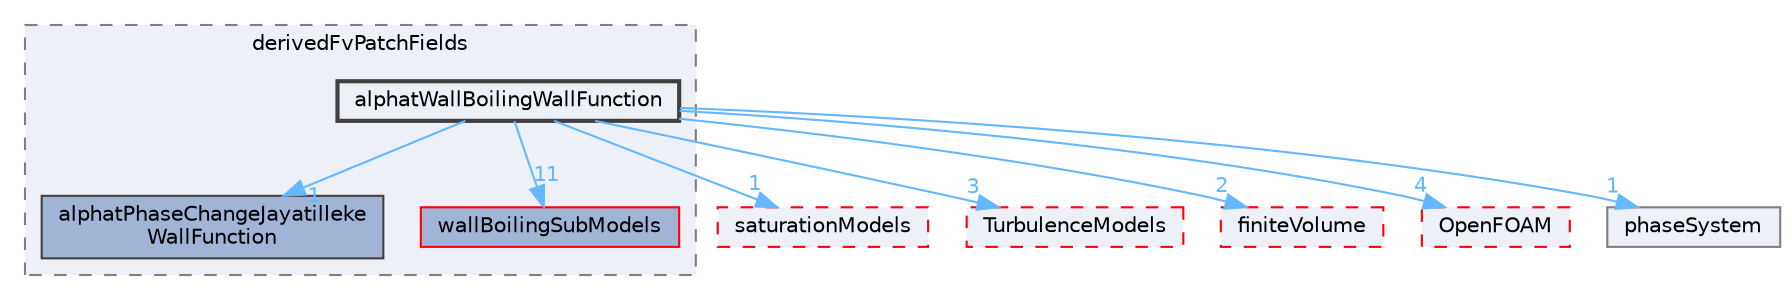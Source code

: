 digraph "src/phaseSystemModels/reactingEuler/multiphaseSystem/derivedFvPatchFields/alphatWallBoilingWallFunction"
{
 // LATEX_PDF_SIZE
  bgcolor="transparent";
  edge [fontname=Helvetica,fontsize=10,labelfontname=Helvetica,labelfontsize=10];
  node [fontname=Helvetica,fontsize=10,shape=box,height=0.2,width=0.4];
  compound=true
  subgraph clusterdir_7ea7ebc28dfda8fecb83ce8abc03c082 {
    graph [ bgcolor="#edf0f7", pencolor="grey50", label="derivedFvPatchFields", fontname=Helvetica,fontsize=10 style="filled,dashed", URL="dir_7ea7ebc28dfda8fecb83ce8abc03c082.html",tooltip=""]
  dir_bead723d2c3adaa407703facafe2f4f4 [label="alphatPhaseChangeJayatilleke\lWallFunction", fillcolor="#a2b4d6", color="grey25", style="filled", URL="dir_bead723d2c3adaa407703facafe2f4f4.html",tooltip=""];
  dir_ea8b62f2044edae098ab01ad23036473 [label="wallBoilingSubModels", fillcolor="#a2b4d6", color="red", style="filled", URL="dir_ea8b62f2044edae098ab01ad23036473.html",tooltip=""];
  dir_048145d40484534543de2ead441edd30 [label="alphatWallBoilingWallFunction", fillcolor="#edf0f7", color="grey25", style="filled,bold", URL="dir_048145d40484534543de2ead441edd30.html",tooltip=""];
  }
  dir_0a821bd01650f974c2b9a25b952bd325 [label="saturationModels", fillcolor="#edf0f7", color="red", style="filled,dashed", URL="dir_0a821bd01650f974c2b9a25b952bd325.html",tooltip=""];
  dir_1eda626aeac0f0ad2848c36acaa5d501 [label="TurbulenceModels", fillcolor="#edf0f7", color="red", style="filled,dashed", URL="dir_1eda626aeac0f0ad2848c36acaa5d501.html",tooltip=""];
  dir_9bd15774b555cf7259a6fa18f99fe99b [label="finiteVolume", fillcolor="#edf0f7", color="red", style="filled,dashed", URL="dir_9bd15774b555cf7259a6fa18f99fe99b.html",tooltip=""];
  dir_c5473ff19b20e6ec4dfe5c310b3778a8 [label="OpenFOAM", fillcolor="#edf0f7", color="red", style="filled,dashed", URL="dir_c5473ff19b20e6ec4dfe5c310b3778a8.html",tooltip=""];
  dir_dfe19b54a98af0254be9d6c989217747 [label="phaseSystem", fillcolor="#edf0f7", color="grey50", style="filled", URL="dir_dfe19b54a98af0254be9d6c989217747.html",tooltip=""];
  dir_048145d40484534543de2ead441edd30->dir_0a821bd01650f974c2b9a25b952bd325 [headlabel="1", labeldistance=1.5 headhref="dir_000097_003412.html" href="dir_000097_003412.html" color="steelblue1" fontcolor="steelblue1"];
  dir_048145d40484534543de2ead441edd30->dir_1eda626aeac0f0ad2848c36acaa5d501 [headlabel="3", labeldistance=1.5 headhref="dir_000097_004143.html" href="dir_000097_004143.html" color="steelblue1" fontcolor="steelblue1"];
  dir_048145d40484534543de2ead441edd30->dir_9bd15774b555cf7259a6fa18f99fe99b [headlabel="2", labeldistance=1.5 headhref="dir_000097_001387.html" href="dir_000097_001387.html" color="steelblue1" fontcolor="steelblue1"];
  dir_048145d40484534543de2ead441edd30->dir_bead723d2c3adaa407703facafe2f4f4 [headlabel="1", labeldistance=1.5 headhref="dir_000097_000095.html" href="dir_000097_000095.html" color="steelblue1" fontcolor="steelblue1"];
  dir_048145d40484534543de2ead441edd30->dir_c5473ff19b20e6ec4dfe5c310b3778a8 [headlabel="4", labeldistance=1.5 headhref="dir_000097_002695.html" href="dir_000097_002695.html" color="steelblue1" fontcolor="steelblue1"];
  dir_048145d40484534543de2ead441edd30->dir_dfe19b54a98af0254be9d6c989217747 [headlabel="1", labeldistance=1.5 headhref="dir_000097_002906.html" href="dir_000097_002906.html" color="steelblue1" fontcolor="steelblue1"];
  dir_048145d40484534543de2ead441edd30->dir_ea8b62f2044edae098ab01ad23036473 [headlabel="11", labeldistance=1.5 headhref="dir_000097_004330.html" href="dir_000097_004330.html" color="steelblue1" fontcolor="steelblue1"];
}
